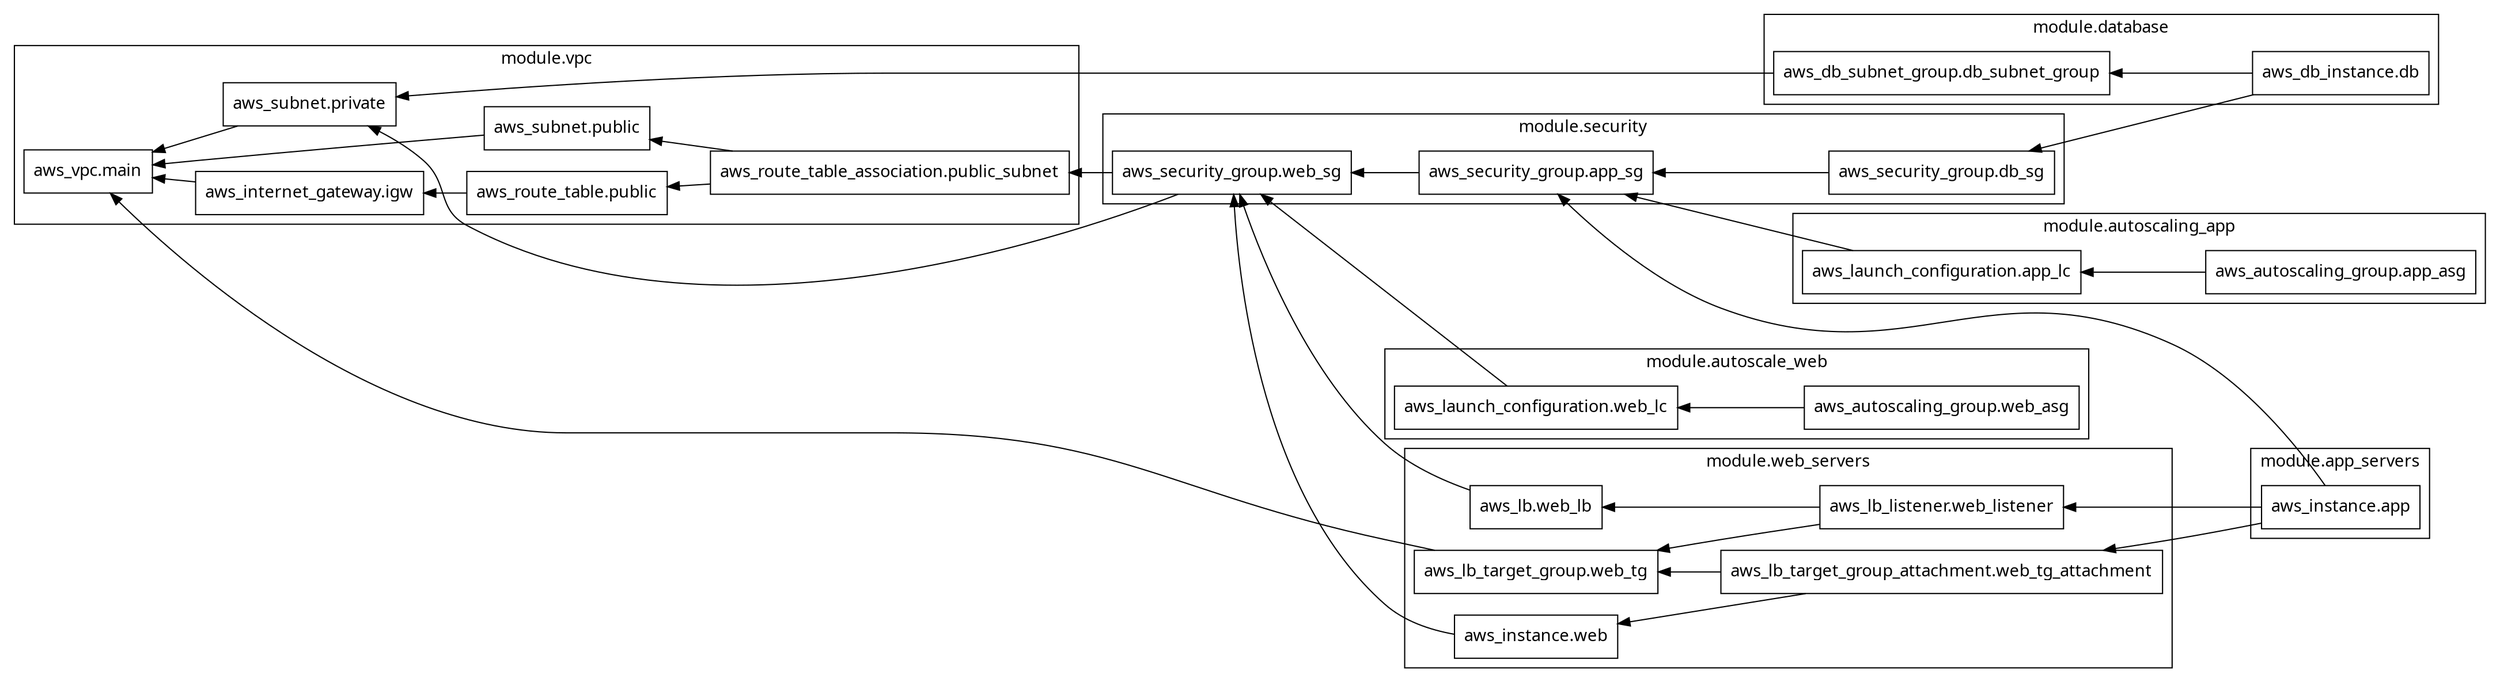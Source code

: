 digraph G {
  rankdir = "RL";
  node [shape = rect, fontname = "sans-serif"];
  subgraph "cluster_module.app_servers" {
    label = "module.app_servers"
    fontname = "sans-serif"
    "module.app_servers.aws_instance.app" [label="aws_instance.app"];
  }
  subgraph "cluster_module.autoscale_web" {
    label = "module.autoscale_web"
    fontname = "sans-serif"
    "module.autoscale_web.aws_autoscaling_group.web_asg" [label="aws_autoscaling_group.web_asg"];
    "module.autoscale_web.aws_launch_configuration.web_lc" [label="aws_launch_configuration.web_lc"];
  }
  subgraph "cluster_module.autoscaling_app" {
    label = "module.autoscaling_app"
    fontname = "sans-serif"
    "module.autoscaling_app.aws_autoscaling_group.app_asg" [label="aws_autoscaling_group.app_asg"];
    "module.autoscaling_app.aws_launch_configuration.app_lc" [label="aws_launch_configuration.app_lc"];
  }
  subgraph "cluster_module.database" {
    label = "module.database"
    fontname = "sans-serif"
    "module.database.aws_db_instance.db" [label="aws_db_instance.db"];
    "module.database.aws_db_subnet_group.db_subnet_group" [label="aws_db_subnet_group.db_subnet_group"];
  }
  subgraph "cluster_module.security" {
    label = "module.security"
    fontname = "sans-serif"
    "module.security.aws_security_group.app_sg" [label="aws_security_group.app_sg"];
    "module.security.aws_security_group.db_sg" [label="aws_security_group.db_sg"];
    "module.security.aws_security_group.web_sg" [label="aws_security_group.web_sg"];
  }
  subgraph "cluster_module.vpc" {
    label = "module.vpc"
    fontname = "sans-serif"
    "module.vpc.aws_internet_gateway.igw" [label="aws_internet_gateway.igw"];
    "module.vpc.aws_route_table.public" [label="aws_route_table.public"];
    "module.vpc.aws_route_table_association.public_subnet" [label="aws_route_table_association.public_subnet"];
    "module.vpc.aws_subnet.private" [label="aws_subnet.private"];
    "module.vpc.aws_subnet.public" [label="aws_subnet.public"];
    "module.vpc.aws_vpc.main" [label="aws_vpc.main"];
  }
  subgraph "cluster_module.web_servers" {
    label = "module.web_servers"
    fontname = "sans-serif"
    "module.web_servers.aws_instance.web" [label="aws_instance.web"];
    "module.web_servers.aws_lb.web_lb" [label="aws_lb.web_lb"];
    "module.web_servers.aws_lb_listener.web_listener" [label="aws_lb_listener.web_listener"];
    "module.web_servers.aws_lb_target_group.web_tg" [label="aws_lb_target_group.web_tg"];
    "module.web_servers.aws_lb_target_group_attachment.web_tg_attachment" [label="aws_lb_target_group_attachment.web_tg_attachment"];
  }
  "module.app_servers.aws_instance.app" -> "module.security.aws_security_group.app_sg";
  "module.app_servers.aws_instance.app" -> "module.web_servers.aws_lb_listener.web_listener";
  "module.app_servers.aws_instance.app" -> "module.web_servers.aws_lb_target_group_attachment.web_tg_attachment";
  "module.autoscale_web.aws_autoscaling_group.web_asg" -> "module.autoscale_web.aws_launch_configuration.web_lc";
  "module.autoscale_web.aws_launch_configuration.web_lc" -> "module.security.aws_security_group.web_sg";
  "module.autoscaling_app.aws_autoscaling_group.app_asg" -> "module.autoscaling_app.aws_launch_configuration.app_lc";
  "module.autoscaling_app.aws_launch_configuration.app_lc" -> "module.security.aws_security_group.app_sg";
  "module.database.aws_db_instance.db" -> "module.database.aws_db_subnet_group.db_subnet_group";
  "module.database.aws_db_instance.db" -> "module.security.aws_security_group.db_sg";
  "module.database.aws_db_subnet_group.db_subnet_group" -> "module.vpc.aws_subnet.private";
  "module.security.aws_security_group.app_sg" -> "module.security.aws_security_group.web_sg";
  "module.security.aws_security_group.db_sg" -> "module.security.aws_security_group.app_sg";
  "module.security.aws_security_group.web_sg" -> "module.vpc.aws_route_table_association.public_subnet";
  "module.security.aws_security_group.web_sg" -> "module.vpc.aws_subnet.private";
  "module.vpc.aws_internet_gateway.igw" -> "module.vpc.aws_vpc.main";
  "module.vpc.aws_route_table.public" -> "module.vpc.aws_internet_gateway.igw";
  "module.vpc.aws_route_table_association.public_subnet" -> "module.vpc.aws_route_table.public";
  "module.vpc.aws_route_table_association.public_subnet" -> "module.vpc.aws_subnet.public";
  "module.vpc.aws_subnet.private" -> "module.vpc.aws_vpc.main";
  "module.vpc.aws_subnet.public" -> "module.vpc.aws_vpc.main";
  "module.web_servers.aws_instance.web" -> "module.security.aws_security_group.web_sg";
  "module.web_servers.aws_lb.web_lb" -> "module.security.aws_security_group.web_sg";
  "module.web_servers.aws_lb_listener.web_listener" -> "module.web_servers.aws_lb.web_lb";
  "module.web_servers.aws_lb_listener.web_listener" -> "module.web_servers.aws_lb_target_group.web_tg";
  "module.web_servers.aws_lb_target_group.web_tg" -> "module.vpc.aws_vpc.main";
  "module.web_servers.aws_lb_target_group_attachment.web_tg_attachment" -> "module.web_servers.aws_instance.web";
  "module.web_servers.aws_lb_target_group_attachment.web_tg_attachment" -> "module.web_servers.aws_lb_target_group.web_tg";
}
